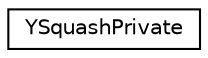 digraph "Graphical Class Hierarchy"
{
 // LATEX_PDF_SIZE
  edge [fontname="Helvetica",fontsize="10",labelfontname="Helvetica",labelfontsize="10"];
  node [fontname="Helvetica",fontsize="10",shape=record];
  rankdir="LR";
  Node0 [label="YSquashPrivate",height=0.2,width=0.4,color="black", fillcolor="white", style="filled",URL="$structYSquashPrivate.html",tooltip=" "];
}
